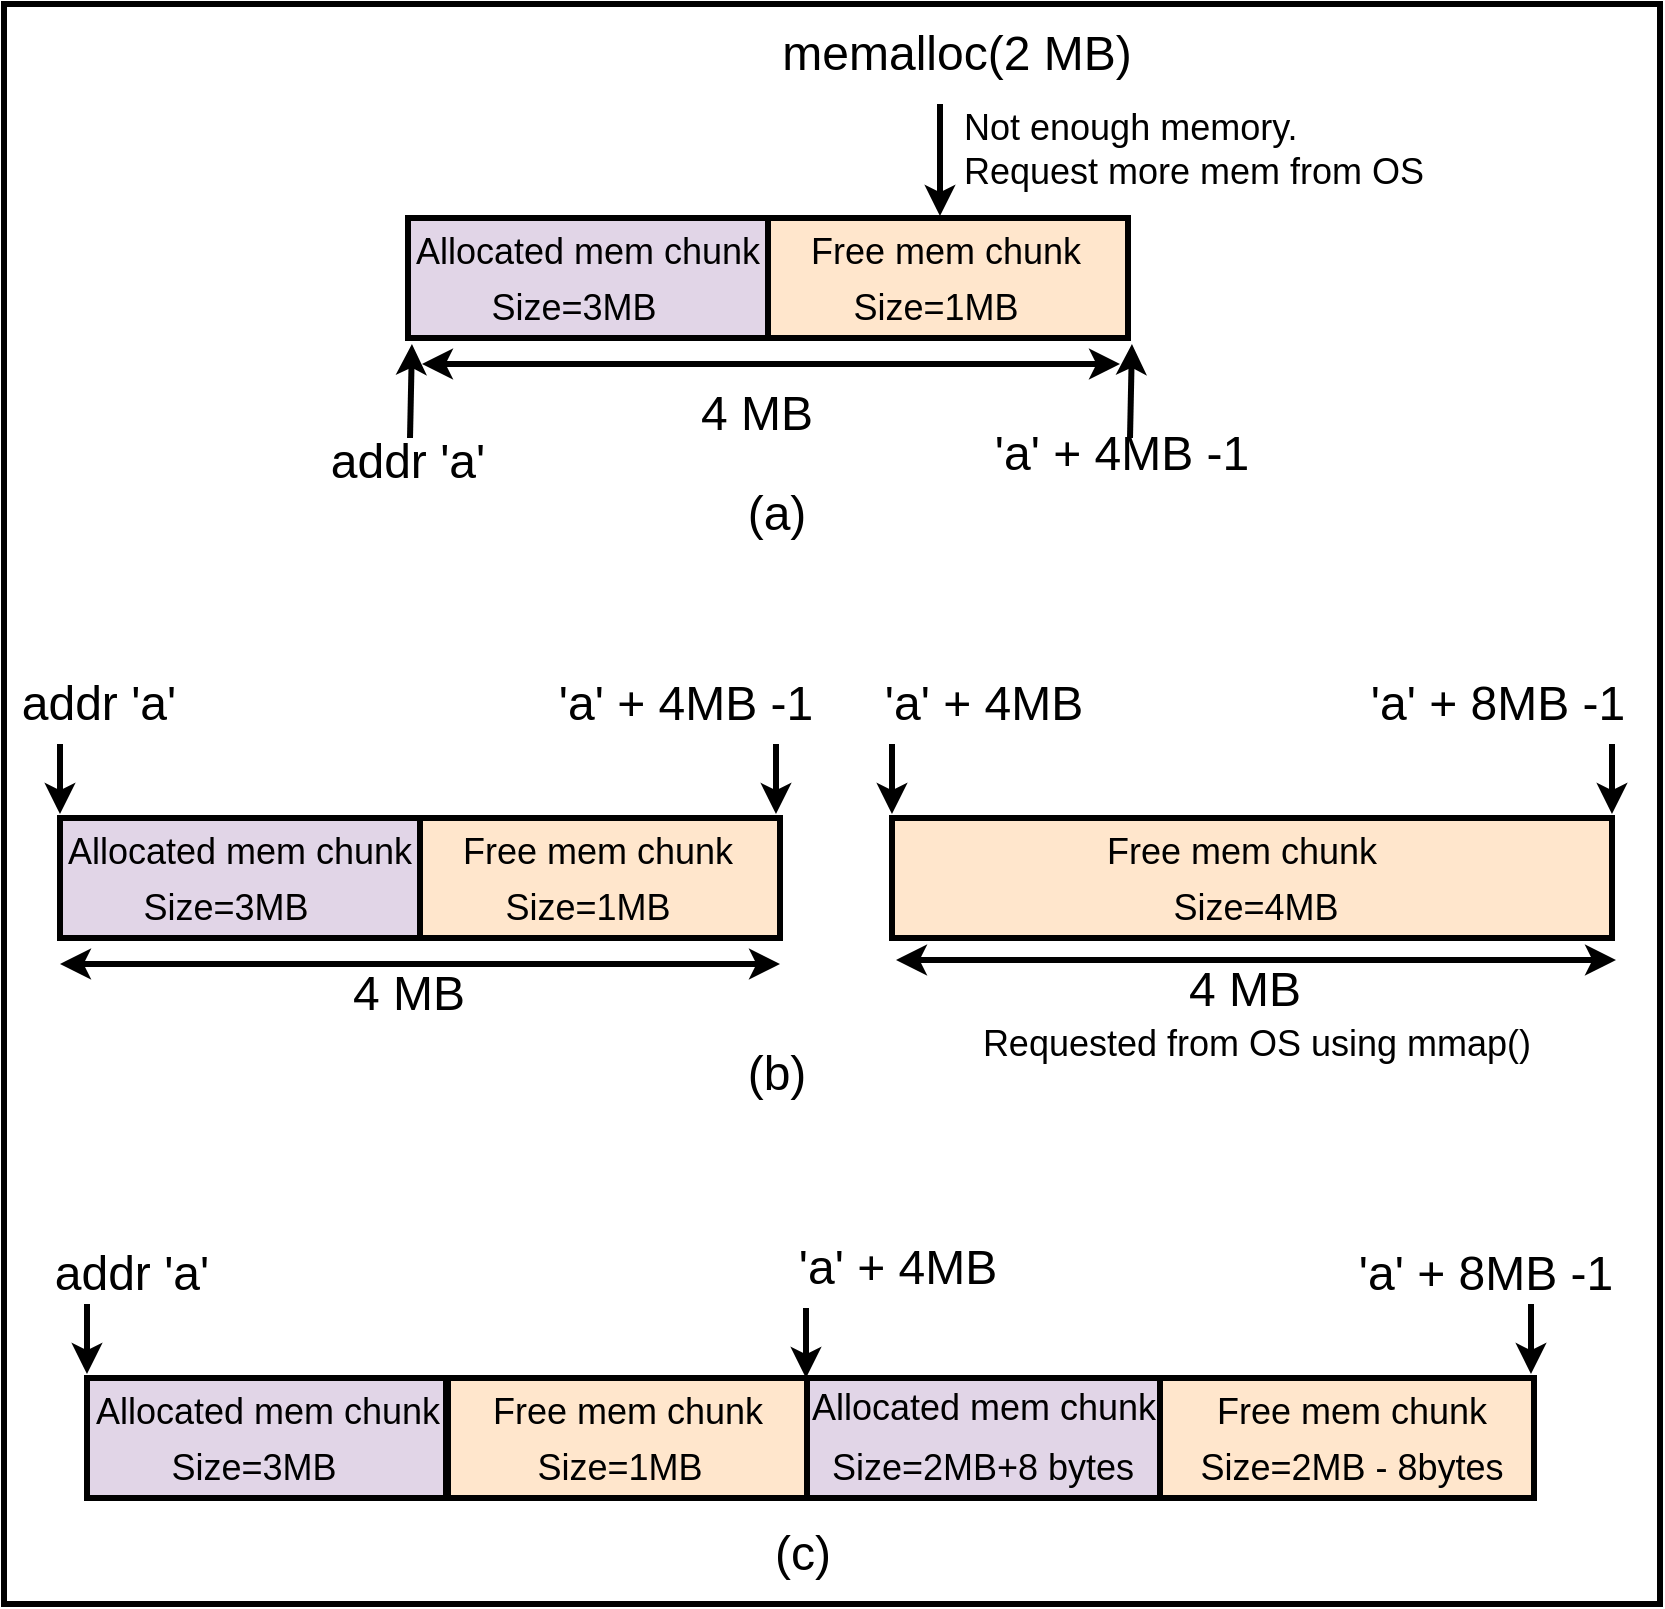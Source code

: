 <mxfile version="21.6.8" type="device">
  <diagram name="Page-1" id="aGrNsAUD6rLRG3-fpc4p">
    <mxGraphModel dx="1367" dy="795" grid="1" gridSize="10" guides="1" tooltips="1" connect="1" arrows="1" fold="1" page="1" pageScale="1" pageWidth="850" pageHeight="1100" math="0" shadow="0">
      <root>
        <mxCell id="0" />
        <mxCell id="1" parent="0" />
        <mxCell id="lMKs0ngcyYjgUOuQ9oQE-96" value="" style="rounded=0;whiteSpace=wrap;html=1;strokeWidth=3;fillColor=none;" parent="1" vertex="1">
          <mxGeometry x="12" y="30" width="828" height="800" as="geometry" />
        </mxCell>
        <mxCell id="Dw3qF6tHwgRVVZFkppPR-330" value="" style="rounded=0;whiteSpace=wrap;html=1;strokeWidth=3;fillColor=#e1d5e7;strokeColor=default;" parent="1" vertex="1">
          <mxGeometry x="214" y="137" width="180" height="60" as="geometry" />
        </mxCell>
        <mxCell id="Dw3qF6tHwgRVVZFkppPR-331" value="&lt;div&gt;&lt;font style=&quot;font-size: 18px;&quot;&gt;Allocated mem chunk&lt;/font&gt;&lt;/div&gt;" style="text;html=1;strokeColor=none;fillColor=none;align=center;verticalAlign=middle;whiteSpace=wrap;rounded=0;" parent="1" vertex="1">
          <mxGeometry x="199" y="139" width="210" height="30" as="geometry" />
        </mxCell>
        <mxCell id="Dw3qF6tHwgRVVZFkppPR-332" value="&lt;font style=&quot;font-size: 18px;&quot;&gt;Size=3MB&lt;br&gt;&lt;/font&gt;" style="text;html=1;strokeColor=none;fillColor=none;align=center;verticalAlign=middle;whiteSpace=wrap;rounded=0;" parent="1" vertex="1">
          <mxGeometry x="230" y="167" width="134" height="30" as="geometry" />
        </mxCell>
        <mxCell id="Dw3qF6tHwgRVVZFkppPR-344" value="" style="rounded=0;whiteSpace=wrap;html=1;strokeWidth=3;fillColor=#ffe6cc;strokeColor=default;" parent="1" vertex="1">
          <mxGeometry x="394" y="137" width="180" height="60" as="geometry" />
        </mxCell>
        <mxCell id="Dw3qF6tHwgRVVZFkppPR-345" value="&lt;font style=&quot;font-size: 18px;&quot;&gt;Size=1MB&lt;br&gt;&lt;/font&gt;" style="text;html=1;strokeColor=none;fillColor=none;align=center;verticalAlign=middle;whiteSpace=wrap;rounded=0;" parent="1" vertex="1">
          <mxGeometry x="416" y="167" width="124" height="30" as="geometry" />
        </mxCell>
        <mxCell id="Dw3qF6tHwgRVVZFkppPR-346" value="&lt;font style=&quot;font-size: 18px;&quot;&gt;Free mem chunk&lt;/font&gt;" style="text;html=1;strokeColor=none;fillColor=none;align=center;verticalAlign=middle;whiteSpace=wrap;rounded=0;" parent="1" vertex="1">
          <mxGeometry x="377.5" y="141" width="209.5" height="26" as="geometry" />
        </mxCell>
        <mxCell id="Dw3qF6tHwgRVVZFkppPR-353" value="&lt;font style=&quot;font-size: 24px;&quot;&gt;memalloc(2 MB)&lt;/font&gt;" style="text;html=1;strokeColor=none;fillColor=none;align=center;verticalAlign=middle;whiteSpace=wrap;rounded=0;" parent="1" vertex="1">
          <mxGeometry x="390" y="40" width="197" height="30" as="geometry" />
        </mxCell>
        <mxCell id="Dw3qF6tHwgRVVZFkppPR-354" value="" style="endArrow=classic;html=1;rounded=0;strokeWidth=3;" parent="1" edge="1">
          <mxGeometry width="50" height="50" relative="1" as="geometry">
            <mxPoint x="480" y="80" as="sourcePoint" />
            <mxPoint x="480" y="136" as="targetPoint" />
          </mxGeometry>
        </mxCell>
        <mxCell id="lMKs0ngcyYjgUOuQ9oQE-2" value="&lt;div align=&quot;left&quot;&gt;&lt;font style=&quot;font-size: 18px;&quot;&gt;Not enough memory.&lt;/font&gt;&lt;/div&gt;&lt;div align=&quot;left&quot;&gt;&lt;font style=&quot;font-size: 18px;&quot;&gt;Request more mem from OS&lt;br&gt;&lt;/font&gt;&lt;/div&gt;" style="text;html=1;strokeColor=none;fillColor=none;align=left;verticalAlign=middle;whiteSpace=wrap;rounded=0;" parent="1" vertex="1">
          <mxGeometry x="490" y="88" width="240" height="30" as="geometry" />
        </mxCell>
        <mxCell id="lMKs0ngcyYjgUOuQ9oQE-3" value="" style="endArrow=classic;startArrow=classic;html=1;rounded=0;strokeWidth=3;" parent="1" edge="1">
          <mxGeometry width="50" height="50" relative="1" as="geometry">
            <mxPoint x="221" y="210" as="sourcePoint" />
            <mxPoint x="570" y="210" as="targetPoint" />
          </mxGeometry>
        </mxCell>
        <mxCell id="lMKs0ngcyYjgUOuQ9oQE-4" value="&lt;font style=&quot;font-size: 24px;&quot;&gt;4 MB&lt;/font&gt;" style="text;html=1;strokeColor=none;fillColor=none;align=center;verticalAlign=middle;whiteSpace=wrap;rounded=0;" parent="1" vertex="1">
          <mxGeometry x="300" y="220" width="177" height="30" as="geometry" />
        </mxCell>
        <mxCell id="lMKs0ngcyYjgUOuQ9oQE-7" value="" style="rounded=0;whiteSpace=wrap;html=1;strokeWidth=3;fillColor=#e1d5e7;strokeColor=default;" parent="1" vertex="1">
          <mxGeometry x="40" y="437" width="180" height="60" as="geometry" />
        </mxCell>
        <mxCell id="lMKs0ngcyYjgUOuQ9oQE-8" value="&lt;div&gt;&lt;font style=&quot;font-size: 18px;&quot;&gt;Allocated mem chunk&lt;/font&gt;&lt;/div&gt;" style="text;html=1;strokeColor=none;fillColor=none;align=center;verticalAlign=middle;whiteSpace=wrap;rounded=0;" parent="1" vertex="1">
          <mxGeometry x="25" y="439" width="210" height="30" as="geometry" />
        </mxCell>
        <mxCell id="lMKs0ngcyYjgUOuQ9oQE-9" value="&lt;font style=&quot;font-size: 18px;&quot;&gt;Size=3MB&lt;br&gt;&lt;/font&gt;" style="text;html=1;strokeColor=none;fillColor=none;align=center;verticalAlign=middle;whiteSpace=wrap;rounded=0;" parent="1" vertex="1">
          <mxGeometry x="56" y="467" width="134" height="30" as="geometry" />
        </mxCell>
        <mxCell id="lMKs0ngcyYjgUOuQ9oQE-10" value="" style="rounded=0;whiteSpace=wrap;html=1;strokeWidth=3;fillColor=#ffe6cc;strokeColor=default;" parent="1" vertex="1">
          <mxGeometry x="220" y="437" width="180" height="60" as="geometry" />
        </mxCell>
        <mxCell id="lMKs0ngcyYjgUOuQ9oQE-11" value="&lt;font style=&quot;font-size: 18px;&quot;&gt;Size=1MB&lt;br&gt;&lt;/font&gt;" style="text;html=1;strokeColor=none;fillColor=none;align=center;verticalAlign=middle;whiteSpace=wrap;rounded=0;" parent="1" vertex="1">
          <mxGeometry x="242" y="467" width="124" height="30" as="geometry" />
        </mxCell>
        <mxCell id="lMKs0ngcyYjgUOuQ9oQE-12" value="&lt;font style=&quot;font-size: 18px;&quot;&gt;Free mem chunk&lt;/font&gt;" style="text;html=1;strokeColor=none;fillColor=none;align=center;verticalAlign=middle;whiteSpace=wrap;rounded=0;" parent="1" vertex="1">
          <mxGeometry x="203.5" y="441" width="209.5" height="26" as="geometry" />
        </mxCell>
        <mxCell id="lMKs0ngcyYjgUOuQ9oQE-19" value="" style="endArrow=classic;startArrow=classic;html=1;rounded=0;strokeWidth=3;" parent="1" edge="1">
          <mxGeometry width="50" height="50" relative="1" as="geometry">
            <mxPoint x="40" y="510" as="sourcePoint" />
            <mxPoint x="400" y="510" as="targetPoint" />
          </mxGeometry>
        </mxCell>
        <mxCell id="lMKs0ngcyYjgUOuQ9oQE-21" value="" style="rounded=0;whiteSpace=wrap;html=1;strokeWidth=3;fillColor=#ffe6cc;strokeColor=default;" parent="1" vertex="1">
          <mxGeometry x="456" y="437" width="360" height="60" as="geometry" />
        </mxCell>
        <mxCell id="lMKs0ngcyYjgUOuQ9oQE-22" value="&lt;font style=&quot;font-size: 18px;&quot;&gt;Size=4MB&lt;br&gt;&lt;/font&gt;" style="text;html=1;strokeColor=none;fillColor=none;align=center;verticalAlign=middle;whiteSpace=wrap;rounded=0;" parent="1" vertex="1">
          <mxGeometry x="576" y="467" width="124" height="30" as="geometry" />
        </mxCell>
        <mxCell id="lMKs0ngcyYjgUOuQ9oQE-24" value="&lt;font style=&quot;font-size: 18px;&quot;&gt;Free mem chunk&lt;/font&gt;" style="text;html=1;strokeColor=none;fillColor=none;align=center;verticalAlign=middle;whiteSpace=wrap;rounded=0;" parent="1" vertex="1">
          <mxGeometry x="526" y="441" width="209.5" height="26" as="geometry" />
        </mxCell>
        <mxCell id="lMKs0ngcyYjgUOuQ9oQE-25" value="&lt;font style=&quot;font-size: 24px;&quot;&gt;addr &#39;a&#39;&lt;br&gt;&lt;/font&gt;" style="text;html=1;strokeColor=none;fillColor=none;align=center;verticalAlign=middle;whiteSpace=wrap;rounded=0;" parent="1" vertex="1">
          <mxGeometry x="12" y="365" width="95" height="30" as="geometry" />
        </mxCell>
        <mxCell id="lMKs0ngcyYjgUOuQ9oQE-26" value="&lt;font style=&quot;font-size: 24px;&quot;&gt;&#39;a&#39; + 4MB -1&lt;br&gt;&lt;/font&gt;" style="text;html=1;strokeColor=none;fillColor=none;align=center;verticalAlign=middle;whiteSpace=wrap;rounded=0;" parent="1" vertex="1">
          <mxGeometry x="282" y="365" width="142" height="30" as="geometry" />
        </mxCell>
        <mxCell id="lMKs0ngcyYjgUOuQ9oQE-27" value="" style="endArrow=classic;html=1;rounded=0;strokeWidth=3;" parent="1" edge="1">
          <mxGeometry width="50" height="50" relative="1" as="geometry">
            <mxPoint x="398" y="400" as="sourcePoint" />
            <mxPoint x="398" y="435" as="targetPoint" />
          </mxGeometry>
        </mxCell>
        <mxCell id="lMKs0ngcyYjgUOuQ9oQE-29" value="" style="endArrow=classic;html=1;rounded=0;strokeWidth=3;exitX=0.606;exitY=1.167;exitDx=0;exitDy=0;exitPerimeter=0;" parent="1" edge="1">
          <mxGeometry width="50" height="50" relative="1" as="geometry">
            <mxPoint x="40" y="400" as="sourcePoint" />
            <mxPoint x="40" y="435" as="targetPoint" />
          </mxGeometry>
        </mxCell>
        <mxCell id="lMKs0ngcyYjgUOuQ9oQE-30" value="&lt;font style=&quot;font-size: 24px;&quot;&gt;4 MB&lt;/font&gt;" style="text;html=1;strokeColor=none;fillColor=none;align=center;verticalAlign=middle;whiteSpace=wrap;rounded=0;" parent="1" vertex="1">
          <mxGeometry x="126" y="510" width="177" height="30" as="geometry" />
        </mxCell>
        <mxCell id="lMKs0ngcyYjgUOuQ9oQE-31" value="" style="endArrow=classic;startArrow=classic;html=1;rounded=0;strokeWidth=3;" parent="1" edge="1">
          <mxGeometry width="50" height="50" relative="1" as="geometry">
            <mxPoint x="458" y="508" as="sourcePoint" />
            <mxPoint x="818" y="508" as="targetPoint" />
          </mxGeometry>
        </mxCell>
        <mxCell id="lMKs0ngcyYjgUOuQ9oQE-32" value="&lt;font style=&quot;font-size: 24px;&quot;&gt;4 MB&lt;/font&gt;" style="text;html=1;strokeColor=none;fillColor=none;align=center;verticalAlign=middle;whiteSpace=wrap;rounded=0;" parent="1" vertex="1">
          <mxGeometry x="543.5" y="508" width="177" height="30" as="geometry" />
        </mxCell>
        <mxCell id="lMKs0ngcyYjgUOuQ9oQE-33" value="" style="endArrow=classic;html=1;rounded=0;strokeWidth=3;exitX=0.606;exitY=1.167;exitDx=0;exitDy=0;exitPerimeter=0;" parent="1" edge="1">
          <mxGeometry width="50" height="50" relative="1" as="geometry">
            <mxPoint x="456" y="400" as="sourcePoint" />
            <mxPoint x="456" y="435" as="targetPoint" />
          </mxGeometry>
        </mxCell>
        <mxCell id="lMKs0ngcyYjgUOuQ9oQE-34" value="&lt;font style=&quot;font-size: 24px;&quot;&gt;&#39;a&#39; + 4MB&lt;br&gt;&lt;/font&gt;" style="text;html=1;strokeColor=none;fillColor=none;align=center;verticalAlign=middle;whiteSpace=wrap;rounded=0;" parent="1" vertex="1">
          <mxGeometry x="431" y="365" width="142" height="30" as="geometry" />
        </mxCell>
        <mxCell id="lMKs0ngcyYjgUOuQ9oQE-36" value="&lt;font style=&quot;font-size: 24px;&quot;&gt;&#39;a&#39; + 8MB -1&lt;br&gt;&lt;/font&gt;" style="text;html=1;strokeColor=none;fillColor=none;align=center;verticalAlign=middle;whiteSpace=wrap;rounded=0;" parent="1" vertex="1">
          <mxGeometry x="688" y="365" width="142" height="30" as="geometry" />
        </mxCell>
        <mxCell id="lMKs0ngcyYjgUOuQ9oQE-37" value="" style="endArrow=classic;html=1;rounded=0;strokeWidth=3;" parent="1" edge="1">
          <mxGeometry width="50" height="50" relative="1" as="geometry">
            <mxPoint x="816" y="400" as="sourcePoint" />
            <mxPoint x="816" y="435" as="targetPoint" />
          </mxGeometry>
        </mxCell>
        <mxCell id="lMKs0ngcyYjgUOuQ9oQE-38" value="" style="rounded=0;whiteSpace=wrap;html=1;strokeWidth=3;fillColor=#e1d5e7;strokeColor=default;" parent="1" vertex="1">
          <mxGeometry x="53.5" y="717" width="180" height="60" as="geometry" />
        </mxCell>
        <mxCell id="lMKs0ngcyYjgUOuQ9oQE-39" value="&lt;div&gt;&lt;font style=&quot;font-size: 18px;&quot;&gt;Allocated mem chunk&lt;/font&gt;&lt;/div&gt;" style="text;html=1;strokeColor=none;fillColor=none;align=center;verticalAlign=middle;whiteSpace=wrap;rounded=0;" parent="1" vertex="1">
          <mxGeometry x="38.5" y="719" width="210" height="30" as="geometry" />
        </mxCell>
        <mxCell id="lMKs0ngcyYjgUOuQ9oQE-40" value="&lt;font style=&quot;font-size: 18px;&quot;&gt;Size=3MB&lt;br&gt;&lt;/font&gt;" style="text;html=1;strokeColor=none;fillColor=none;align=center;verticalAlign=middle;whiteSpace=wrap;rounded=0;" parent="1" vertex="1">
          <mxGeometry x="69.5" y="747" width="134" height="30" as="geometry" />
        </mxCell>
        <mxCell id="lMKs0ngcyYjgUOuQ9oQE-41" value="" style="rounded=0;whiteSpace=wrap;html=1;strokeWidth=3;fillColor=#ffe6cc;strokeColor=default;" parent="1" vertex="1">
          <mxGeometry x="233.5" y="717" width="180" height="60" as="geometry" />
        </mxCell>
        <mxCell id="lMKs0ngcyYjgUOuQ9oQE-45" value="" style="rounded=0;whiteSpace=wrap;html=1;strokeWidth=3;fillColor=#ffe6cc;strokeColor=default;" parent="1" vertex="1">
          <mxGeometry x="233" y="717" width="544" height="60" as="geometry" />
        </mxCell>
        <mxCell id="lMKs0ngcyYjgUOuQ9oQE-46" value="&lt;font style=&quot;font-size: 18px;&quot;&gt;Size=2MB - 8bytes&lt;br&gt;&lt;/font&gt;" style="text;html=1;strokeColor=none;fillColor=none;align=center;verticalAlign=middle;whiteSpace=wrap;rounded=0;" parent="1" vertex="1">
          <mxGeometry x="605.75" y="747" width="160" height="30" as="geometry" />
        </mxCell>
        <mxCell id="lMKs0ngcyYjgUOuQ9oQE-47" value="&lt;font style=&quot;font-size: 18px;&quot;&gt;Free mem chunk&lt;/font&gt;" style="text;html=1;strokeColor=none;fillColor=none;align=center;verticalAlign=middle;whiteSpace=wrap;rounded=0;" parent="1" vertex="1">
          <mxGeometry x="581" y="721" width="209.5" height="26" as="geometry" />
        </mxCell>
        <mxCell id="lMKs0ngcyYjgUOuQ9oQE-48" value="&lt;font style=&quot;font-size: 24px;&quot;&gt;addr &#39;a&#39;&lt;br&gt;&lt;/font&gt;" style="text;html=1;strokeColor=none;fillColor=none;align=center;verticalAlign=middle;whiteSpace=wrap;rounded=0;" parent="1" vertex="1">
          <mxGeometry x="12" y="650" width="127.5" height="30" as="geometry" />
        </mxCell>
        <mxCell id="lMKs0ngcyYjgUOuQ9oQE-51" value="" style="endArrow=classic;html=1;rounded=0;strokeWidth=3;exitX=0.606;exitY=1.167;exitDx=0;exitDy=0;exitPerimeter=0;" parent="1" edge="1">
          <mxGeometry width="50" height="50" relative="1" as="geometry">
            <mxPoint x="53.5" y="680" as="sourcePoint" />
            <mxPoint x="53.5" y="715" as="targetPoint" />
          </mxGeometry>
        </mxCell>
        <mxCell id="lMKs0ngcyYjgUOuQ9oQE-57" value="&lt;font style=&quot;font-size: 24px;&quot;&gt;&#39;a&#39; + 8MB -1&lt;br&gt;&lt;/font&gt;" style="text;html=1;strokeColor=none;fillColor=none;align=center;verticalAlign=middle;whiteSpace=wrap;rounded=0;" parent="1" vertex="1">
          <mxGeometry x="681.5" y="650" width="142" height="30" as="geometry" />
        </mxCell>
        <mxCell id="lMKs0ngcyYjgUOuQ9oQE-58" value="" style="endArrow=classic;html=1;rounded=0;strokeWidth=3;" parent="1" edge="1">
          <mxGeometry width="50" height="50" relative="1" as="geometry">
            <mxPoint x="775.5" y="680" as="sourcePoint" />
            <mxPoint x="775.5" y="715" as="targetPoint" />
          </mxGeometry>
        </mxCell>
        <mxCell id="lMKs0ngcyYjgUOuQ9oQE-78" value="" style="rounded=0;whiteSpace=wrap;html=1;strokeWidth=3;fillColor=#ffe6cc;strokeColor=default;" parent="1" vertex="1">
          <mxGeometry x="234" y="717" width="180" height="60" as="geometry" />
        </mxCell>
        <mxCell id="lMKs0ngcyYjgUOuQ9oQE-79" value="&lt;font style=&quot;font-size: 18px;&quot;&gt;Size=1MB&lt;br&gt;&lt;/font&gt;" style="text;html=1;strokeColor=none;fillColor=none;align=center;verticalAlign=middle;whiteSpace=wrap;rounded=0;" parent="1" vertex="1">
          <mxGeometry x="257.75" y="747" width="124" height="30" as="geometry" />
        </mxCell>
        <mxCell id="lMKs0ngcyYjgUOuQ9oQE-80" value="&lt;font style=&quot;font-size: 18px;&quot;&gt;Free mem chunk&lt;/font&gt;" style="text;html=1;strokeColor=none;fillColor=none;align=center;verticalAlign=middle;whiteSpace=wrap;rounded=0;" parent="1" vertex="1">
          <mxGeometry x="219.25" y="721" width="209.5" height="26" as="geometry" />
        </mxCell>
        <mxCell id="lMKs0ngcyYjgUOuQ9oQE-81" value="" style="endArrow=classic;html=1;rounded=0;strokeWidth=3;exitX=0.606;exitY=1.167;exitDx=0;exitDy=0;exitPerimeter=0;" parent="1" edge="1">
          <mxGeometry width="50" height="50" relative="1" as="geometry">
            <mxPoint x="413" y="682" as="sourcePoint" />
            <mxPoint x="413" y="717" as="targetPoint" />
          </mxGeometry>
        </mxCell>
        <mxCell id="lMKs0ngcyYjgUOuQ9oQE-82" value="&lt;font style=&quot;font-size: 24px;&quot;&gt;&#39;a&#39; + 4MB&lt;br&gt;&lt;/font&gt;" style="text;html=1;strokeColor=none;fillColor=none;align=center;verticalAlign=middle;whiteSpace=wrap;rounded=0;" parent="1" vertex="1">
          <mxGeometry x="388" y="647" width="142" height="30" as="geometry" />
        </mxCell>
        <mxCell id="lMKs0ngcyYjgUOuQ9oQE-83" value="" style="rounded=0;whiteSpace=wrap;html=1;strokeWidth=3;fillColor=#e1d5e7;strokeColor=default;" parent="1" vertex="1">
          <mxGeometry x="413.5" y="717" width="176.5" height="60" as="geometry" />
        </mxCell>
        <mxCell id="lMKs0ngcyYjgUOuQ9oQE-84" value="&lt;div&gt;&lt;font style=&quot;font-size: 18px;&quot;&gt;Allocated mem chunk&lt;/font&gt;&lt;/div&gt;" style="text;html=1;strokeColor=none;fillColor=none;align=center;verticalAlign=middle;whiteSpace=wrap;rounded=0;" parent="1" vertex="1">
          <mxGeometry x="397" y="717" width="210" height="30" as="geometry" />
        </mxCell>
        <mxCell id="lMKs0ngcyYjgUOuQ9oQE-77" value="&lt;font style=&quot;font-size: 18px;&quot;&gt;Size=2MB+8 bytes&lt;br&gt;&lt;/font&gt;" style="text;html=1;strokeColor=none;fillColor=none;align=center;verticalAlign=middle;whiteSpace=wrap;rounded=0;" parent="1" vertex="1">
          <mxGeometry x="424" y="747" width="155.25" height="30" as="geometry" />
        </mxCell>
        <mxCell id="lMKs0ngcyYjgUOuQ9oQE-86" value="&lt;font style=&quot;font-size: 24px;&quot;&gt;(a)&lt;/font&gt;" style="text;html=1;strokeColor=none;fillColor=none;align=center;verticalAlign=middle;whiteSpace=wrap;rounded=0;" parent="1" vertex="1">
          <mxGeometry x="310" y="270" width="177" height="30" as="geometry" />
        </mxCell>
        <mxCell id="lMKs0ngcyYjgUOuQ9oQE-87" value="&lt;font style=&quot;font-size: 24px;&quot;&gt;(b)&lt;/font&gt;" style="text;html=1;strokeColor=none;fillColor=none;align=center;verticalAlign=middle;whiteSpace=wrap;rounded=0;" parent="1" vertex="1">
          <mxGeometry x="310" y="550" width="177" height="30" as="geometry" />
        </mxCell>
        <mxCell id="lMKs0ngcyYjgUOuQ9oQE-88" value="&lt;font style=&quot;font-size: 24px;&quot;&gt;addr &#39;a&#39;&lt;br&gt;&lt;/font&gt;" style="text;html=1;strokeColor=none;fillColor=none;align=center;verticalAlign=middle;whiteSpace=wrap;rounded=0;" parent="1" vertex="1">
          <mxGeometry x="150" y="244" width="127.5" height="30" as="geometry" />
        </mxCell>
        <mxCell id="lMKs0ngcyYjgUOuQ9oQE-89" value="&lt;font style=&quot;font-size: 24px;&quot;&gt;&#39;a&#39; + 4MB -1&lt;br&gt;&lt;/font&gt;" style="text;html=1;strokeColor=none;fillColor=none;align=center;verticalAlign=middle;whiteSpace=wrap;rounded=0;" parent="1" vertex="1">
          <mxGeometry x="500" y="240" width="142" height="30" as="geometry" />
        </mxCell>
        <mxCell id="lMKs0ngcyYjgUOuQ9oQE-93" value="" style="endArrow=classic;html=1;rounded=0;entryX=0.401;entryY=1.1;entryDx=0;entryDy=0;entryPerimeter=0;strokeWidth=3;" parent="1" edge="1">
          <mxGeometry width="50" height="50" relative="1" as="geometry">
            <mxPoint x="215" y="247" as="sourcePoint" />
            <mxPoint x="215.977" y="200" as="targetPoint" />
          </mxGeometry>
        </mxCell>
        <mxCell id="lMKs0ngcyYjgUOuQ9oQE-94" value="" style="endArrow=classic;html=1;rounded=0;entryX=0.401;entryY=1.1;entryDx=0;entryDy=0;entryPerimeter=0;strokeWidth=3;" parent="1" edge="1">
          <mxGeometry width="50" height="50" relative="1" as="geometry">
            <mxPoint x="575" y="247" as="sourcePoint" />
            <mxPoint x="575.977" y="200" as="targetPoint" />
          </mxGeometry>
        </mxCell>
        <mxCell id="lMKs0ngcyYjgUOuQ9oQE-95" value="&lt;font style=&quot;font-size: 24px;&quot;&gt;(c)&lt;/font&gt;" style="text;html=1;strokeColor=none;fillColor=none;align=center;verticalAlign=middle;whiteSpace=wrap;rounded=0;" parent="1" vertex="1">
          <mxGeometry x="323" y="790" width="177" height="30" as="geometry" />
        </mxCell>
        <mxCell id="ixFcj6AIJC7zod2bb0c0-1" value="&lt;font style=&quot;font-size: 18px;&quot;&gt;Requested from OS using mmap()&lt;br&gt;&lt;/font&gt;" style="text;html=1;strokeColor=none;fillColor=none;align=center;verticalAlign=middle;whiteSpace=wrap;rounded=0;" vertex="1" parent="1">
          <mxGeometry x="493.5" y="535" width="289" height="30" as="geometry" />
        </mxCell>
      </root>
    </mxGraphModel>
  </diagram>
</mxfile>
